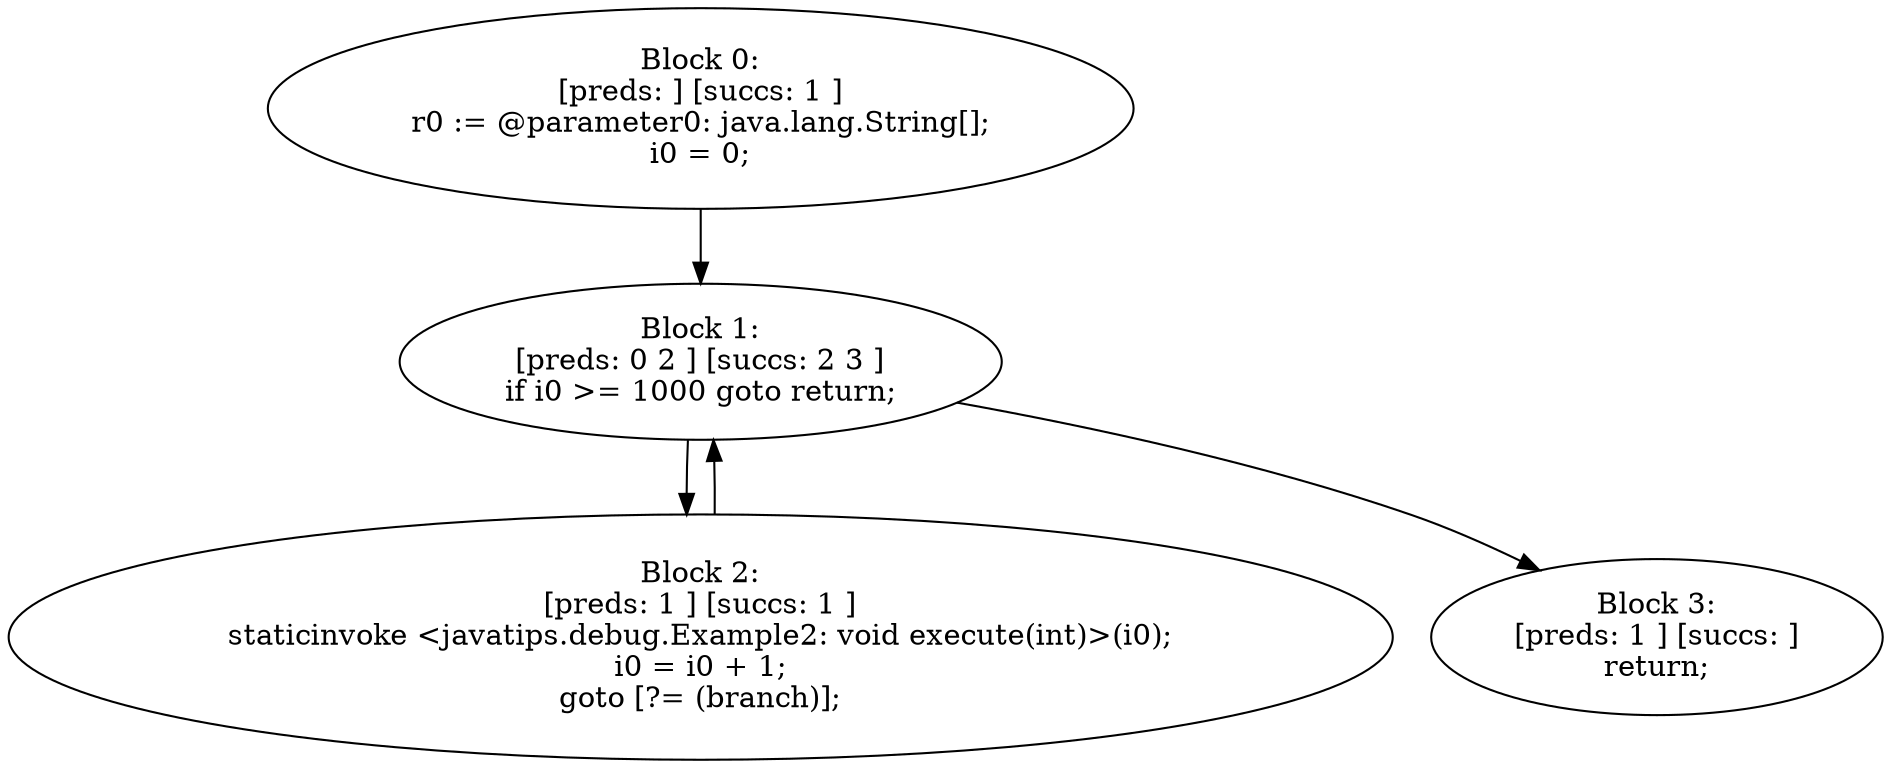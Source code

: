 digraph "unitGraph" {
    "Block 0:
[preds: ] [succs: 1 ]
r0 := @parameter0: java.lang.String[];
i0 = 0;
"
    "Block 1:
[preds: 0 2 ] [succs: 2 3 ]
if i0 >= 1000 goto return;
"
    "Block 2:
[preds: 1 ] [succs: 1 ]
staticinvoke <javatips.debug.Example2: void execute(int)>(i0);
i0 = i0 + 1;
goto [?= (branch)];
"
    "Block 3:
[preds: 1 ] [succs: ]
return;
"
    "Block 0:
[preds: ] [succs: 1 ]
r0 := @parameter0: java.lang.String[];
i0 = 0;
"->"Block 1:
[preds: 0 2 ] [succs: 2 3 ]
if i0 >= 1000 goto return;
";
    "Block 1:
[preds: 0 2 ] [succs: 2 3 ]
if i0 >= 1000 goto return;
"->"Block 2:
[preds: 1 ] [succs: 1 ]
staticinvoke <javatips.debug.Example2: void execute(int)>(i0);
i0 = i0 + 1;
goto [?= (branch)];
";
    "Block 1:
[preds: 0 2 ] [succs: 2 3 ]
if i0 >= 1000 goto return;
"->"Block 3:
[preds: 1 ] [succs: ]
return;
";
    "Block 2:
[preds: 1 ] [succs: 1 ]
staticinvoke <javatips.debug.Example2: void execute(int)>(i0);
i0 = i0 + 1;
goto [?= (branch)];
"->"Block 1:
[preds: 0 2 ] [succs: 2 3 ]
if i0 >= 1000 goto return;
";
}
